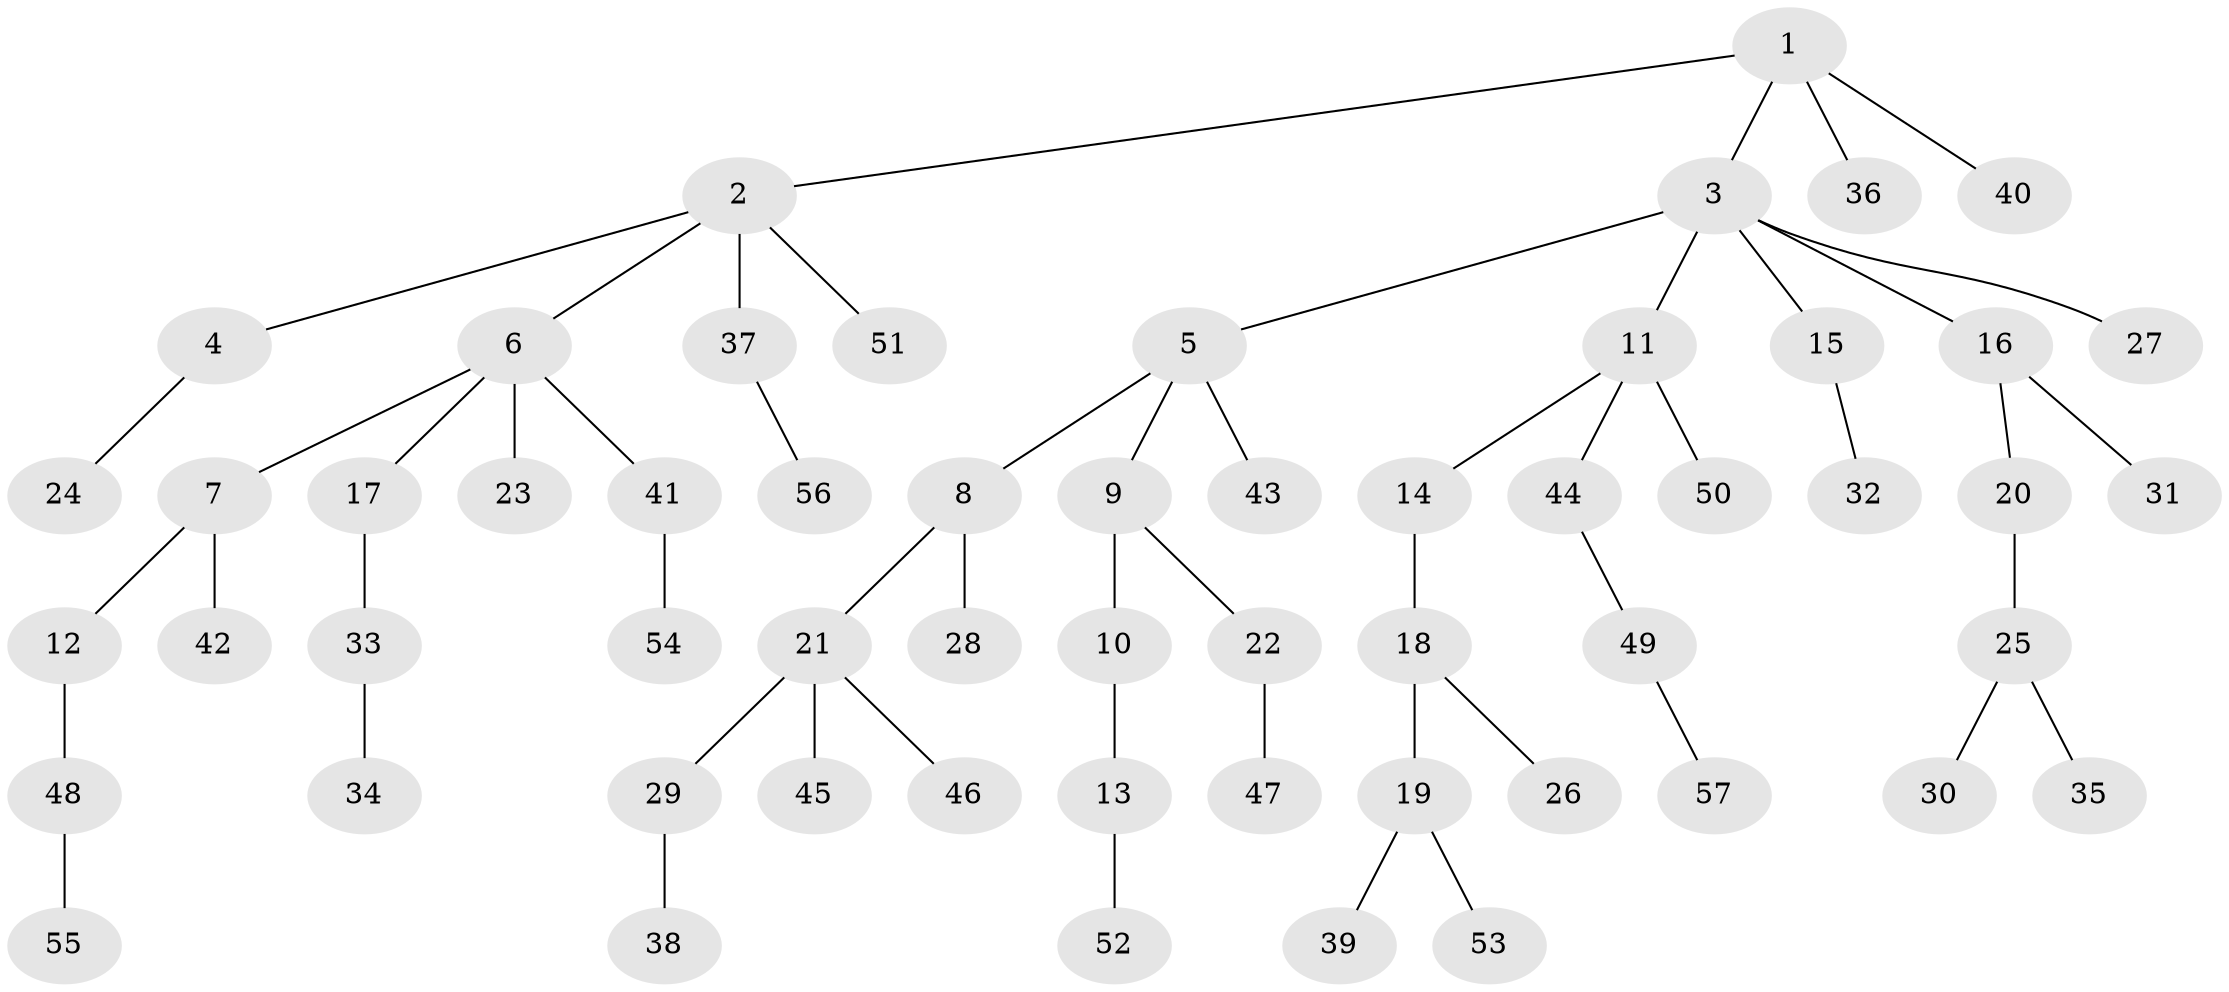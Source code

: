 // Generated by graph-tools (version 1.1) at 2025/53/03/09/25 04:53:24]
// undirected, 57 vertices, 56 edges
graph export_dot {
graph [start="1"]
  node [color=gray90,style=filled];
  1;
  2;
  3;
  4;
  5;
  6;
  7;
  8;
  9;
  10;
  11;
  12;
  13;
  14;
  15;
  16;
  17;
  18;
  19;
  20;
  21;
  22;
  23;
  24;
  25;
  26;
  27;
  28;
  29;
  30;
  31;
  32;
  33;
  34;
  35;
  36;
  37;
  38;
  39;
  40;
  41;
  42;
  43;
  44;
  45;
  46;
  47;
  48;
  49;
  50;
  51;
  52;
  53;
  54;
  55;
  56;
  57;
  1 -- 2;
  1 -- 3;
  1 -- 36;
  1 -- 40;
  2 -- 4;
  2 -- 6;
  2 -- 37;
  2 -- 51;
  3 -- 5;
  3 -- 11;
  3 -- 15;
  3 -- 16;
  3 -- 27;
  4 -- 24;
  5 -- 8;
  5 -- 9;
  5 -- 43;
  6 -- 7;
  6 -- 17;
  6 -- 23;
  6 -- 41;
  7 -- 12;
  7 -- 42;
  8 -- 21;
  8 -- 28;
  9 -- 10;
  9 -- 22;
  10 -- 13;
  11 -- 14;
  11 -- 44;
  11 -- 50;
  12 -- 48;
  13 -- 52;
  14 -- 18;
  15 -- 32;
  16 -- 20;
  16 -- 31;
  17 -- 33;
  18 -- 19;
  18 -- 26;
  19 -- 39;
  19 -- 53;
  20 -- 25;
  21 -- 29;
  21 -- 45;
  21 -- 46;
  22 -- 47;
  25 -- 30;
  25 -- 35;
  29 -- 38;
  33 -- 34;
  37 -- 56;
  41 -- 54;
  44 -- 49;
  48 -- 55;
  49 -- 57;
}
